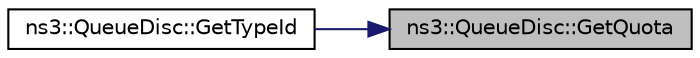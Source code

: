 digraph "ns3::QueueDisc::GetQuota"
{
 // LATEX_PDF_SIZE
  edge [fontname="Helvetica",fontsize="10",labelfontname="Helvetica",labelfontsize="10"];
  node [fontname="Helvetica",fontsize="10",shape=record];
  rankdir="RL";
  Node1 [label="ns3::QueueDisc::GetQuota",height=0.2,width=0.4,color="black", fillcolor="grey75", style="filled", fontcolor="black",tooltip="Get the maximum number of dequeue operations following a packet enqueue."];
  Node1 -> Node2 [dir="back",color="midnightblue",fontsize="10",style="solid",fontname="Helvetica"];
  Node2 [label="ns3::QueueDisc::GetTypeId",height=0.2,width=0.4,color="black", fillcolor="white", style="filled",URL="$classns3_1_1_queue_disc.html#a425dcb905ce9b18fa5e83316fc63961e",tooltip="Get the type ID."];
}
